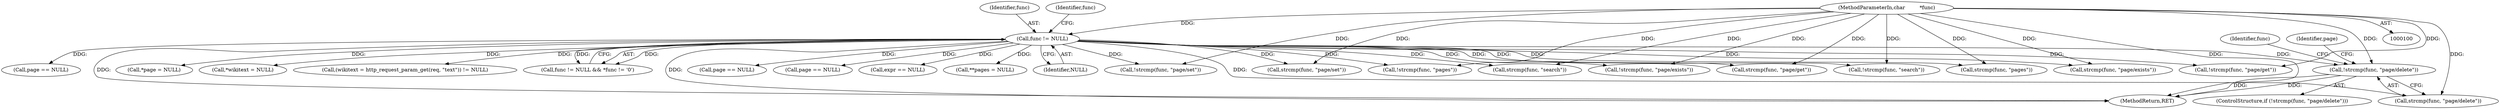 digraph "0_didiwiki_5e5c796617e1712905dc5462b94bd5e6c08d15ea_0@API" {
"1000195" [label="(Call,!strcmp(func, \"page/delete\"))"];
"1000103" [label="(MethodParameterIn,char         *func)"];
"1000107" [label="(Call,func != NULL)"];
"1000354" [label="(MethodReturn,RET)"];
"1000195" [label="(Call,!strcmp(func, \"page/delete\"))"];
"1000154" [label="(Call,!strcmp(func, \"page/set\"))"];
"1000272" [label="(Call,strcmp(func, \"search\"))"];
"1000117" [label="(Call,strcmp(func, \"page/get\"))"];
"1000268" [label="(Call,strcmp(func, \"pages\"))"];
"1000103" [label="(MethodParameterIn,char         *func)"];
"1000108" [label="(Identifier,func)"];
"1000242" [label="(Call,page == NULL)"];
"1000155" [label="(Call,strcmp(func, \"page/set\"))"];
"1000267" [label="(Call,!strcmp(func, \"pages\"))"];
"1000164" [label="(Call,*page = NULL)"];
"1000232" [label="(Identifier,func)"];
"1000160" [label="(Call,*wikitext = NULL)"];
"1000169" [label="(Call,(wikitext = http_request_param_get(req, \"text\")) != NULL)"];
"1000106" [label="(Call,func != NULL && *func != '\0')"];
"1000112" [label="(Identifier,func)"];
"1000107" [label="(Call,func != NULL)"];
"1000202" [label="(Identifier,page)"];
"1000230" [label="(Call,!strcmp(func, \"page/exists\"))"];
"1000271" [label="(Call,!strcmp(func, \"search\"))"];
"1000128" [label="(Call,page == NULL)"];
"1000207" [label="(Call,page == NULL)"];
"1000196" [label="(Call,strcmp(func, \"page/delete\"))"];
"1000231" [label="(Call,strcmp(func, \"page/exists\"))"];
"1000116" [label="(Call,!strcmp(func, \"page/get\"))"];
"1000289" [label="(Call,expr == NULL)"];
"1000277" [label="(Call,**pages = NULL)"];
"1000194" [label="(ControlStructure,if (!strcmp(func, \"page/delete\")))"];
"1000109" [label="(Identifier,NULL)"];
"1000195" -> "1000194"  [label="AST: "];
"1000195" -> "1000196"  [label="CFG: "];
"1000196" -> "1000195"  [label="AST: "];
"1000202" -> "1000195"  [label="CFG: "];
"1000232" -> "1000195"  [label="CFG: "];
"1000195" -> "1000354"  [label="DDG: "];
"1000195" -> "1000354"  [label="DDG: "];
"1000103" -> "1000195"  [label="DDG: "];
"1000107" -> "1000195"  [label="DDG: "];
"1000103" -> "1000100"  [label="AST: "];
"1000103" -> "1000354"  [label="DDG: "];
"1000103" -> "1000107"  [label="DDG: "];
"1000103" -> "1000116"  [label="DDG: "];
"1000103" -> "1000117"  [label="DDG: "];
"1000103" -> "1000154"  [label="DDG: "];
"1000103" -> "1000155"  [label="DDG: "];
"1000103" -> "1000196"  [label="DDG: "];
"1000103" -> "1000230"  [label="DDG: "];
"1000103" -> "1000231"  [label="DDG: "];
"1000103" -> "1000267"  [label="DDG: "];
"1000103" -> "1000268"  [label="DDG: "];
"1000103" -> "1000271"  [label="DDG: "];
"1000103" -> "1000272"  [label="DDG: "];
"1000107" -> "1000106"  [label="AST: "];
"1000107" -> "1000109"  [label="CFG: "];
"1000108" -> "1000107"  [label="AST: "];
"1000109" -> "1000107"  [label="AST: "];
"1000112" -> "1000107"  [label="CFG: "];
"1000106" -> "1000107"  [label="CFG: "];
"1000107" -> "1000354"  [label="DDG: "];
"1000107" -> "1000354"  [label="DDG: "];
"1000107" -> "1000106"  [label="DDG: "];
"1000107" -> "1000106"  [label="DDG: "];
"1000107" -> "1000116"  [label="DDG: "];
"1000107" -> "1000117"  [label="DDG: "];
"1000107" -> "1000128"  [label="DDG: "];
"1000107" -> "1000154"  [label="DDG: "];
"1000107" -> "1000155"  [label="DDG: "];
"1000107" -> "1000160"  [label="DDG: "];
"1000107" -> "1000164"  [label="DDG: "];
"1000107" -> "1000169"  [label="DDG: "];
"1000107" -> "1000196"  [label="DDG: "];
"1000107" -> "1000207"  [label="DDG: "];
"1000107" -> "1000230"  [label="DDG: "];
"1000107" -> "1000231"  [label="DDG: "];
"1000107" -> "1000242"  [label="DDG: "];
"1000107" -> "1000267"  [label="DDG: "];
"1000107" -> "1000268"  [label="DDG: "];
"1000107" -> "1000271"  [label="DDG: "];
"1000107" -> "1000272"  [label="DDG: "];
"1000107" -> "1000277"  [label="DDG: "];
"1000107" -> "1000289"  [label="DDG: "];
}
